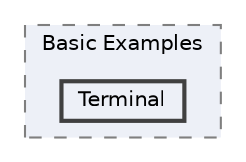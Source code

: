 digraph "C:/Users/BIG/Documents/Arduino/Libraries/Bind/examples/All Boards+HC-06 (or similars)/Basic Examples/Terminal"
{
 // LATEX_PDF_SIZE
  bgcolor="transparent";
  edge [fontname=Helvetica,fontsize=10,labelfontname=Helvetica,labelfontsize=10];
  node [fontname=Helvetica,fontsize=10,shape=box,height=0.2,width=0.4];
  compound=true
  subgraph clusterdir_7121123e9db53f8ff2f1ae4b808cdd9a {
    graph [ bgcolor="#edf0f7", pencolor="grey50", label="Basic Examples", fontname=Helvetica,fontsize=10 style="filled,dashed", URL="dir_7121123e9db53f8ff2f1ae4b808cdd9a.html",tooltip=""]
  dir_086cf3bddf6316486c227faa0583ecce [label="Terminal", fillcolor="#edf0f7", color="grey25", style="filled,bold", URL="dir_086cf3bddf6316486c227faa0583ecce.html",tooltip=""];
  }
}

